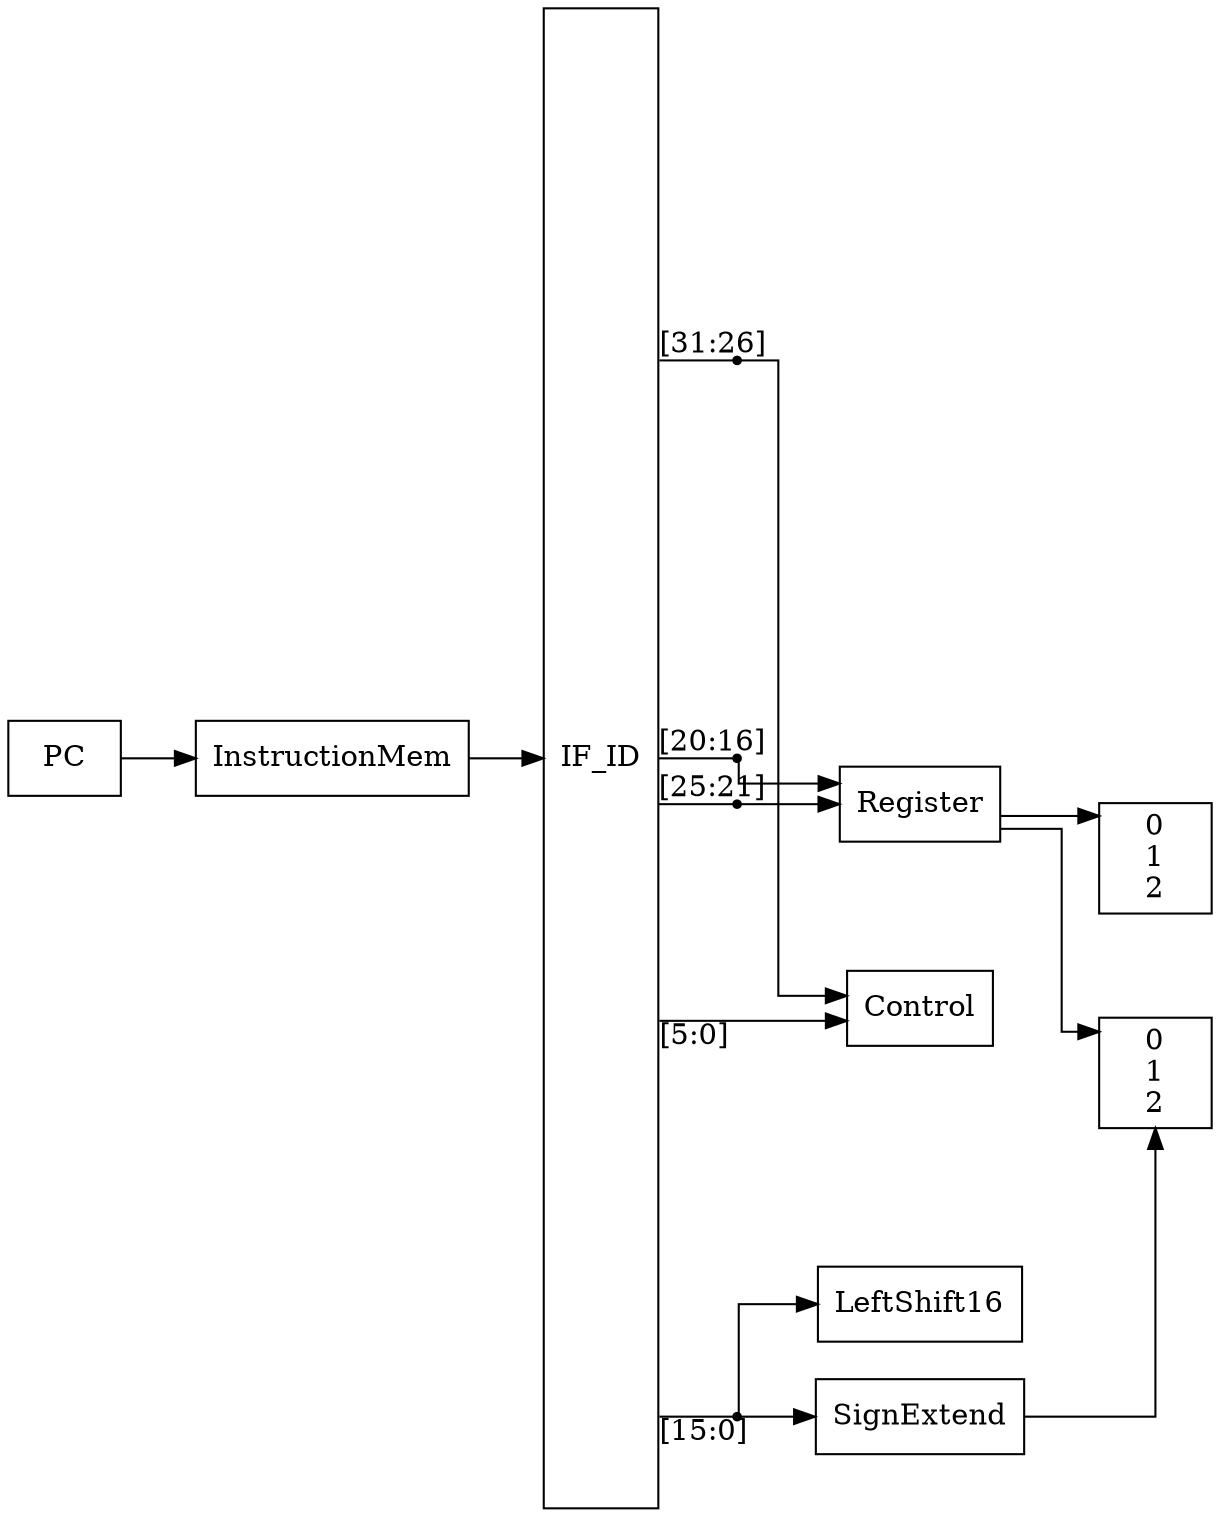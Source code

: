 digraph graphname {
	rankdir=LR;
	node [shape = box]
	splines=ortho

	PC -> InstructionMem -> IF_ID;

	IF_ID [height = 10]

	i_31_26 [shape = point]
	IF_ID : ne -> i_31_26 [taillabel="[31:26]" dir = none];
	i_31_26 -> Control

	i_25_21 [shape = point]
	IF_ID -> i_25_21 [taillabel="[25:21]" dir = none]
	i_25_21 -> Register

	i_20_16 [shape = point]
	IF_ID -> i_20_16 [taillabel="[20:16]" dir = none]
	i_20_16 -> Register

	i_15_0 [shape = point]
	IF_ID : se -> i_15_0 [taillabel="[15:0]" dir = none]
	i_15_0 -> SignExtend
	i_15_0 -> LeftShift16


	ForwardAMux[label = "0\n1\n2"]
	Register -> ForwardAMux : nw

	ForwardBMux[label = "0\n1\n2"]
	Register -> ForwardBMux : nw

	{rank = same ForwardAMux ForwardBMux}

	
	IF_ID : se -> Control [taillabel="[5:0]"];

	SignExtend -> ForwardAMux
}
